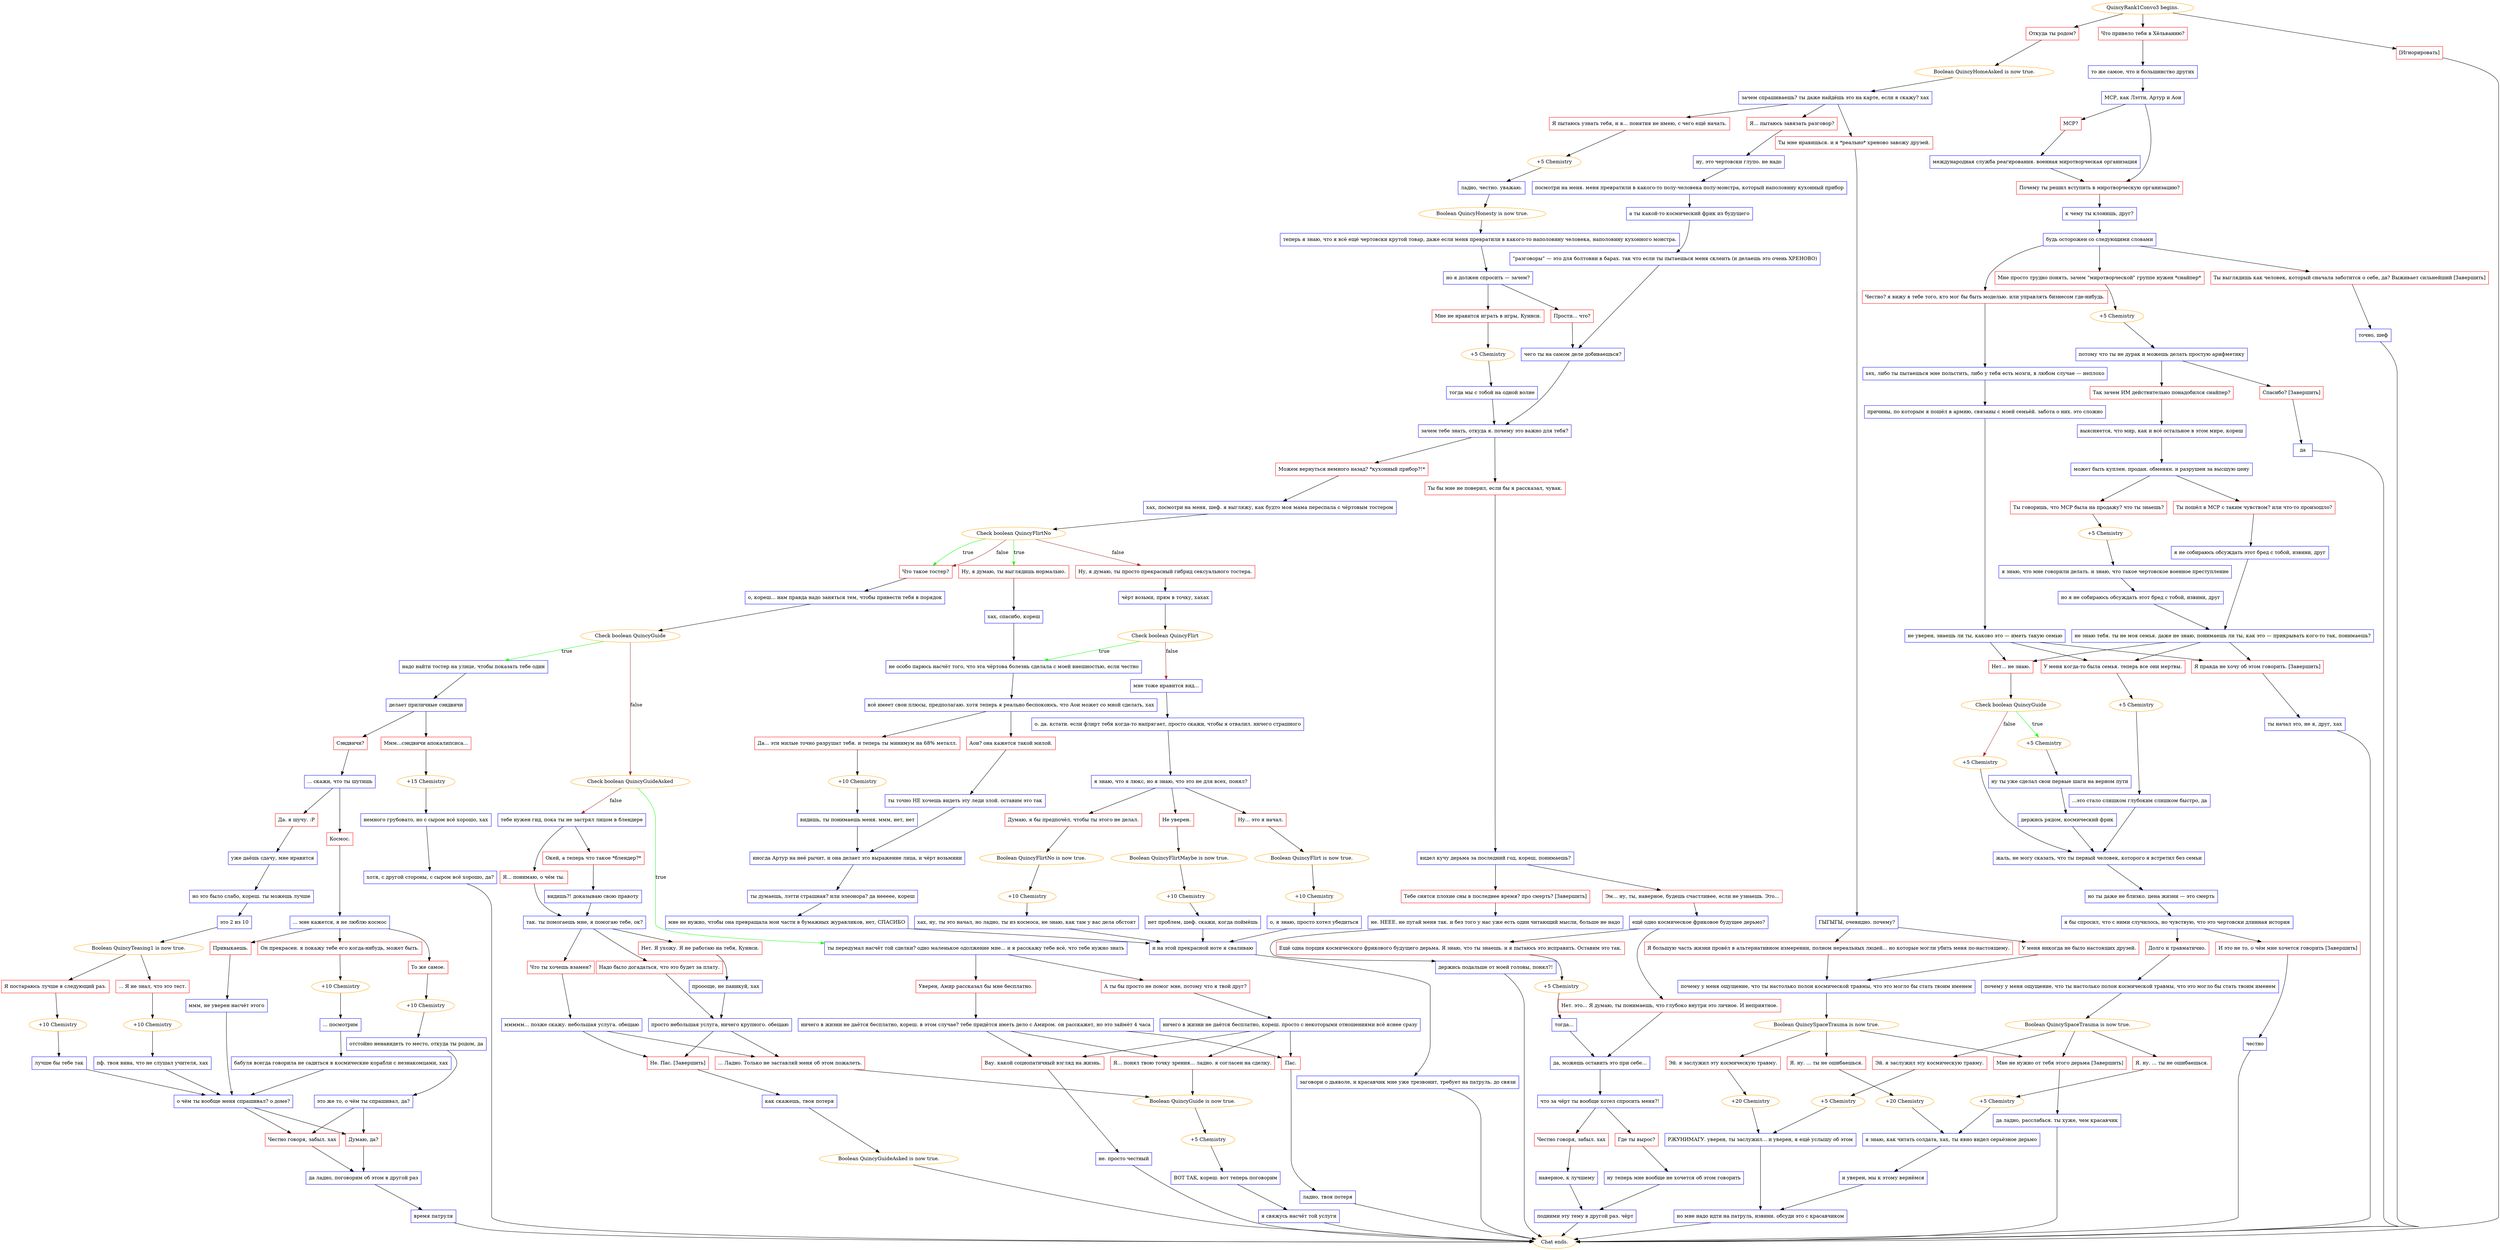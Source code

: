 digraph {
	"QuincyRank1Convo3 begins." [color=orange];
		"QuincyRank1Convo3 begins." -> j2458353111;
		"QuincyRank1Convo3 begins." -> j1086100161;
		"QuincyRank1Convo3 begins." -> j3456118237;
	j2458353111 [label="Откуда ты родом?",shape=box,color=red];
		j2458353111 -> j3575820889;
	j1086100161 [label="Что привело тебя в Хёльванию?",shape=box,color=red];
		j1086100161 -> j652581997;
	j3456118237 [label="[Игнорировать]",shape=box,color=red];
		j3456118237 -> "Chat ends.";
	j3575820889 [label="Boolean QuincyHomeAsked is now true.",color=orange];
		j3575820889 -> j17636965;
	j652581997 [label="то же самое, что и большинство других",shape=box,color=blue];
		j652581997 -> j4095515623;
	"Chat ends." [color=orange];
	j17636965 [label="зачем спрашиваешь? ты даже найдёшь это на карте, если я скажу? хах",shape=box,color=blue];
		j17636965 -> j2914545400;
		j17636965 -> j850569668;
		j17636965 -> j3682498716;
	j4095515623 [label="МСР, как Лэтти, Артур и Аои",shape=box,color=blue];
		j4095515623 -> j1368695618;
		j4095515623 -> j4283066956;
	j2914545400 [label="Я... пытаюсь завязать разговор?",shape=box,color=red];
		j2914545400 -> j1063962232;
	j850569668 [label="Я пытаюсь узнать тебя, и я... понятия не имею, с чего ещё начать.",shape=box,color=red];
		j850569668 -> j568219398;
	j3682498716 [label="Ты мне нравишься. и я *реально* хреново завожу друзей.",shape=box,color=red];
		j3682498716 -> j82475893;
	j1368695618 [label="Почему ты решил вступить в миротворческую организацию?",shape=box,color=red];
		j1368695618 -> j1752092896;
	j4283066956 [label="МСР?",shape=box,color=red];
		j4283066956 -> j3601168667;
	j1063962232 [label="ну, это чертовски глупо. не надо",shape=box,color=blue];
		j1063962232 -> j1282088486;
	j568219398 [label="+5 Chemistry",color=orange];
		j568219398 -> j866512050;
	j82475893 [label="ГЫГЫГЫ, очевидно. почему?",shape=box,color=blue];
		j82475893 -> j2853687509;
		j82475893 -> j1150880569;
	j1752092896 [label="к чему ты клонишь, друг?",shape=box,color=blue];
		j1752092896 -> j4047396741;
	j3601168667 [label="международная служба реагирования. военная миротворческая организация",shape=box,color=blue];
		j3601168667 -> j1368695618;
	j1282088486 [label="посмотри на меня. меня превратили в какого-то полу-человека полу-монстра, который наполовину кухонный прибор",shape=box,color=blue];
		j1282088486 -> j3598384225;
	j866512050 [label="ладно, честно. уважаю.",shape=box,color=blue];
		j866512050 -> j2600183698;
	j2853687509 [label="У меня никогда не было настоящих друзей.",shape=box,color=red];
		j2853687509 -> j814737143;
	j1150880569 [label="Я большую часть жизни провёл в альтернативном измерении, полном нереальных людей... но которые могли убить меня по-настоящему.",shape=box,color=red];
		j1150880569 -> j814737143;
	j4047396741 [label="будь осторожен со следующими словами",shape=box,color=blue];
		j4047396741 -> j1546958240;
		j4047396741 -> j3878314140;
		j4047396741 -> j1665251359;
	j3598384225 [label="а ты какой-то космический фрик из будущего",shape=box,color=blue];
		j3598384225 -> j443087979;
	j2600183698 [label="Boolean QuincyHonesty is now true.",color=orange];
		j2600183698 -> j1364754566;
	j814737143 [label="почему у меня ощущение, что ты настолько полон космической травмы, что это могло бы стать твоим именем",shape=box,color=blue];
		j814737143 -> j3679896852;
	j1546958240 [label="Честно? я вижу в тебе того, кто мог бы быть моделью. или управлять бизнесом где-нибудь.",shape=box,color=red];
		j1546958240 -> j3063155432;
	j3878314140 [label="Мне просто трудно понять, зачем \"миротворческой\" группе нужен *снайпер*",shape=box,color=red];
		j3878314140 -> j123763972;
	j1665251359 [label="Ты выглядишь как человек, который сначала заботится о себе, да? Выживает сильнейший [Завершить]",shape=box,color=red];
		j1665251359 -> j2996003019;
	j443087979 [label="\"разговоры\" — это для болтовни в барах. так что если ты пытаешься меня склеить (и делаешь это очень ХРЕНОВО)",shape=box,color=blue];
		j443087979 -> j3326085109;
	j1364754566 [label="теперь я знаю, что я всё ещё чертовски крутой товар, даже если меня превратили в какого-то наполовину человека, наполовину кухонного монстра.",shape=box,color=blue];
		j1364754566 -> j1080433123;
	j3679896852 [label="Boolean QuincySpaceTrauma is now true.",color=orange];
		j3679896852 -> j4186977588;
		j3679896852 -> j2327429354;
		j3679896852 -> j4053901553;
	j3063155432 [label="хех, либо ты пытаешься мне польстить, либо у тебя есть мозги, в любом случае — неплохо",shape=box,color=blue];
		j3063155432 -> j2404556744;
	j123763972 [label="+5 Chemistry",color=orange];
		j123763972 -> j421475182;
	j2996003019 [label="точно, шеф",shape=box,color=blue];
		j2996003019 -> "Chat ends.";
	j3326085109 [label="чего ты на самом деле добиваешься?",shape=box,color=blue];
		j3326085109 -> j3118761532;
	j1080433123 [label="но я должен спросить — зачем?",shape=box,color=blue];
		j1080433123 -> j2171108400;
		j1080433123 -> j71465263;
	j4186977588 [label="Я. ну. ... ты не ошибаешься.",shape=box,color=red];
		j4186977588 -> j440959271;
	j2327429354 [label="Эй. я заслужил эту космическую травму.",shape=box,color=red];
		j2327429354 -> j3350543132;
	j4053901553 [label="Мне не нужно от тебя этого дерьма [Завершить]",shape=box,color=red];
		j4053901553 -> j2585301865;
	j2404556744 [label="причины, по которым я пошёл в армию, связаны с моей семьёй. забота о них. это сложно",shape=box,color=blue];
		j2404556744 -> j3911929372;
	j421475182 [label="потому что ты не дурак и можешь делать простую арифметику",shape=box,color=blue];
		j421475182 -> j2184829885;
		j421475182 -> j3373650585;
	j3118761532 [label="зачем тебе знать, откуда я. почему это важно для тебя?",shape=box,color=blue];
		j3118761532 -> j3700721293;
		j3118761532 -> j2301200502;
	j2171108400 [label="Мне не нравится играть в игры, Куинси.",shape=box,color=red];
		j2171108400 -> j1183394207;
	j71465263 [label="Прости... что?",shape=box,color=red];
		j71465263 -> j3326085109;
	j440959271 [label="+20 Chemistry",color=orange];
		j440959271 -> j3804828158;
	j3350543132 [label="+20 Chemistry",color=orange];
		j3350543132 -> j2407210381;
	j2585301865 [label="да ладно, расслабься. ты хуже, чем красавчик",shape=box,color=blue];
		j2585301865 -> "Chat ends.";
	j3911929372 [label="не уверен, знаешь ли ты, каково это — иметь такую семью",shape=box,color=blue];
		j3911929372 -> j2023310633;
		j3911929372 -> j2244597825;
		j3911929372 -> j2611463916;
	j2184829885 [label="Так зачем ИМ действительно понадобился снайпер?",shape=box,color=red];
		j2184829885 -> j3503930806;
	j3373650585 [label="Спасибо? [Завершить]",shape=box,color=red];
		j3373650585 -> j3221678988;
	j3700721293 [label="Можем вернуться немного назад? *кухонный прибор?!*",shape=box,color=red];
		j3700721293 -> j1981788015;
	j2301200502 [label="Ты бы мне не поверил, если бы я рассказал, чувак.",shape=box,color=red];
		j2301200502 -> j1526882920;
	j1183394207 [label="+5 Chemistry",color=orange];
		j1183394207 -> j1466316009;
	j3804828158 [label="я знаю, как читать солдата, хах, ты явно видел серьёзное дерьмо",shape=box,color=blue];
		j3804828158 -> j1626145248;
	j2407210381 [label="РЖУНИМАГУ. уверен, ты заслужил... и уверен, я ещё услышу об этом",shape=box,color=blue];
		j2407210381 -> j2963578995;
	j2023310633 [label="Я правда не хочу об этом говорить. [Завершить]",shape=box,color=red];
		j2023310633 -> j1629349931;
	j2244597825 [label="Нет... не знаю.",shape=box,color=red];
		j2244597825 -> j3586363487;
	j2611463916 [label="У меня когда-то была семья. теперь все они мертвы.",shape=box,color=red];
		j2611463916 -> j809166413;
	j3503930806 [label="выясняется, что мир, как и всё остальное в этом мире, кореш",shape=box,color=blue];
		j3503930806 -> j2870357547;
	j3221678988 [label="да",shape=box,color=blue];
		j3221678988 -> "Chat ends.";
	j1981788015 [label="хах, посмотри на меня, шеф. я выгляжу, как будто моя мама переспала с чёртовым тостером",shape=box,color=blue];
		j1981788015 -> j3131963049;
	j1526882920 [label="видел кучу дерьма за последний год, кореш, понимаешь?",shape=box,color=blue];
		j1526882920 -> j1684005457;
		j1526882920 -> j2340199092;
	j1466316009 [label="тогда мы с тобой на одной волне",shape=box,color=blue];
		j1466316009 -> j3118761532;
	j1626145248 [label="и уверен, мы к этому вернёмся",shape=box,color=blue];
		j1626145248 -> j2963578995;
	j2963578995 [label="но мне надо идти на патруль, извини. обсуди это с красавчиком",shape=box,color=blue];
		j2963578995 -> "Chat ends.";
	j1629349931 [label="ты начал это, не я, друг, хах",shape=box,color=blue];
		j1629349931 -> "Chat ends.";
	j3586363487 [label="Check boolean QuincyGuide",color=orange];
		j3586363487 -> j680594698 [label=true,color=green];
		j3586363487 -> j3699195138 [label=false,color=brown];
	j809166413 [label="+5 Chemistry",color=orange];
		j809166413 -> j1023412226;
	j2870357547 [label="может быть куплен. продан. обменян. и разрушен за высшую цену",shape=box,color=blue];
		j2870357547 -> j2229043174;
		j2870357547 -> j3603303142;
	j3131963049 [label="Check boolean QuincyFlirtNo",color=orange];
		j3131963049 -> j1361618476 [label=true,color=green];
		j3131963049 -> j2490402735 [label=true,color=green];
		j3131963049 -> j3373108256 [label=false,color=brown];
		j3131963049 -> j1361618476 [label=false,color=brown];
	j1684005457 [label="Тебе снятся плохие сны в последнее время? про смерть? [Завершить]",shape=box,color=red];
		j1684005457 -> j4185509664;
	j2340199092 [label="Эм... ну, ты, наверное, будешь счастливее, если не узнаешь. Это...",shape=box,color=red];
		j2340199092 -> j2166859592;
	j680594698 [label="+5 Chemistry",color=orange];
		j680594698 -> j2217222197;
	j3699195138 [label="+5 Chemistry",color=orange];
		j3699195138 -> j453248603;
	j1023412226 [label="...это стало слишком глубоким слишком быстро, да",shape=box,color=blue];
		j1023412226 -> j453248603;
	j2229043174 [label="Ты говоришь, что МСР была на продажу? что ты знаешь?",shape=box,color=red];
		j2229043174 -> j995093809;
	j3603303142 [label="Ты пошёл в МСР с таким чувством? или что-то произошло?",shape=box,color=red];
		j3603303142 -> j1446408716;
	j1361618476 [label="Что такое тостер?",shape=box,color=red];
		j1361618476 -> j3899818090;
	j2490402735 [label="Ну, я думаю, ты выглядишь нормально.",shape=box,color=red];
		j2490402735 -> j1354412452;
	j3373108256 [label="Ну, я думаю, ты просто прекрасный гибрид сексуального тостера.",shape=box,color=red];
		j3373108256 -> j1344719507;
	j4185509664 [label="не. НЕЕЕ. не пугай меня так. и без того у нас уже есть один читающий мысли, больше не надо",shape=box,color=blue];
		j4185509664 -> j3716837056;
	j2166859592 [label="ещё одно космическое фриковое будущее дерьмо?",shape=box,color=blue];
		j2166859592 -> j3758143791;
		j2166859592 -> j2898679450;
	j2217222197 [label="ну ты уже сделал свои первые шаги на верном пути",shape=box,color=blue];
		j2217222197 -> j46016527;
	j453248603 [label="жаль, не могу сказать, что ты первый человек, которого я встретил без семьи",shape=box,color=blue];
		j453248603 -> j861354432;
	j995093809 [label="+5 Chemistry",color=orange];
		j995093809 -> j3655249585;
	j1446408716 [label="я не собираюсь обсуждать этот бред с тобой, извини, друг",shape=box,color=blue];
		j1446408716 -> j939009379;
	j3899818090 [label="о, кореш... нам правда надо заняться тем, чтобы привести тебя в порядок",shape=box,color=blue];
		j3899818090 -> j4014483949;
	j1354412452 [label="хах, спасибо, кореш",shape=box,color=blue];
		j1354412452 -> j2261981636;
	j1344719507 [label="чёрт возьми, прям в точку, хахах",shape=box,color=blue];
		j1344719507 -> j1762568003;
	j3716837056 [label="держись подальше от моей головы, понял?!",shape=box,color=blue];
		j3716837056 -> "Chat ends.";
	j3758143791 [label="Нет. это... Я думаю, ты понимаешь, что глубоко внутри это личное. И неприятное.",shape=box,color=red];
		j3758143791 -> j38299010;
	j2898679450 [label="Ещё одна порция космического фрикового будущего дерьма. Я знаю, что ты знаешь. и я пытаюсь это исправить. Оставим это так.",shape=box,color=red];
		j2898679450 -> j2452558793;
	j46016527 [label="держись рядом, космический фрик",shape=box,color=blue];
		j46016527 -> j453248603;
	j861354432 [label="но ты даже не близко. цена жизни — это смерть",shape=box,color=blue];
		j861354432 -> j407374080;
	j3655249585 [label="я знаю, что мне говорили делать. и знаю, что такое чертовское военное преступление",shape=box,color=blue];
		j3655249585 -> j4155050654;
	j939009379 [label="не знаю тебя. ты не моя семья. даже не знаю, понимаешь ли ты, как это — прикрывать кого-то так, понимаешь?",shape=box,color=blue];
		j939009379 -> j2023310633;
		j939009379 -> j2244597825;
		j939009379 -> j2611463916;
	j4014483949 [label="Check boolean QuincyGuide",color=orange];
		j4014483949 -> j1183634329 [label=true,color=green];
		j4014483949 -> j1031253303 [label=false,color=brown];
	j2261981636 [label="не особо парюсь насчёт того, что эта чёртова болезнь сделала с моей внешностью, если честно",shape=box,color=blue];
		j2261981636 -> j924382240;
	j1762568003 [label="Check boolean QuincyFlirt",color=orange];
		j1762568003 -> j2261981636 [label=true,color=green];
		j1762568003 -> j782054675 [label=false,color=brown];
	j38299010 [label="да, можешь оставить это при себе...",shape=box,color=blue];
		j38299010 -> j476131758;
	j2452558793 [label="+5 Chemistry",color=orange];
		j2452558793 -> j215867043;
	j407374080 [label="я бы спросил, что с ними случилось, но чувствую, что это чертовски длинная история",shape=box,color=blue];
		j407374080 -> j2512435210;
		j407374080 -> j635048188;
	j4155050654 [label="но я не собираюсь обсуждать этот бред с тобой, извини, друг",shape=box,color=blue];
		j4155050654 -> j939009379;
	j1183634329 [label="надо найти тостер на улице, чтобы показать тебе один",shape=box,color=blue];
		j1183634329 -> j2210282534;
	j1031253303 [label="Check boolean QuincyGuideAsked",color=orange];
		j1031253303 -> j1290351661 [label=true,color=green];
		j1031253303 -> j1501917197 [label=false,color=brown];
	j924382240 [label="всё имеет свои плюсы, предполагаю. хотя теперь я реально беспокоюсь, что Аои может со мной сделать, хах",shape=box,color=blue];
		j924382240 -> j3349207128;
		j924382240 -> j868189988;
	j782054675 [label="мне тоже нравится вид...",shape=box,color=blue];
		j782054675 -> j3306462604;
	j476131758 [label="что за чёрт ты вообще хотел спросить меня?!",shape=box,color=blue];
		j476131758 -> j2338490960;
		j476131758 -> j2813641670;
	j215867043 [label="тогда...",shape=box,color=blue];
		j215867043 -> j38299010;
	j2512435210 [label="Долго и травматично.",shape=box,color=red];
		j2512435210 -> j3828107541;
	j635048188 [label="И это не то, о чём мне хочется говорить [Завершить]",shape=box,color=red];
		j635048188 -> j1663599468;
	j2210282534 [label="делает приличные сэндвичи",shape=box,color=blue];
		j2210282534 -> j2282700945;
		j2210282534 -> j2374969947;
	j1290351661 [label="ты передумал насчёт той сделки? одно маленькое одолжение мне... и я расскажу тебе всё, что тебе нужно знать",shape=box,color=blue];
		j1290351661 -> j917826823;
		j1290351661 -> j3127370577;
	j1501917197 [label="тебе нужен гид, пока ты не застрял лицом в блендере",shape=box,color=blue];
		j1501917197 -> j2652875356;
		j1501917197 -> j1765082624;
	j3349207128 [label="Аои? она кажется такой милой.",shape=box,color=red];
		j3349207128 -> j2207479999;
	j868189988 [label="Да... эти милые точно разрушат тебя. и теперь ты минимум на 68% металл.",shape=box,color=red];
		j868189988 -> j2561157310;
	j3306462604 [label="о. да. кстати. если флирт тебя когда-то напрягает, просто скажи, чтобы я отвалил. ничего страшного",shape=box,color=blue];
		j3306462604 -> j899596193;
	j2338490960 [label="Где ты вырос?",shape=box,color=red];
		j2338490960 -> j917312372;
	j2813641670 [label="Честно говоря, забыл. хах",shape=box,color=red];
		j2813641670 -> j3843955749;
	j3828107541 [label="почему у меня ощущение, что ты настолько полон космической травмы, что это могло бы стать твоим именем",shape=box,color=blue];
		j3828107541 -> j2966422384;
	j1663599468 [label="честно",shape=box,color=blue];
		j1663599468 -> "Chat ends.";
	j2282700945 [label="Ммм...сэндвичи апокалипсиса...",shape=box,color=red];
		j2282700945 -> j4238164494;
	j2374969947 [label="Сэндвичи?",shape=box,color=red];
		j2374969947 -> j876679808;
	j917826823 [label="Уверен, Амир рассказал бы мне бесплатно.",shape=box,color=red];
		j917826823 -> j502897678;
	j3127370577 [label="А ты бы просто не помог мне, потому что я твой друг?",shape=box,color=red];
		j3127370577 -> j1535298372;
	j2652875356 [label="Окей, а теперь что такое *блендер?*",shape=box,color=red];
		j2652875356 -> j79135402;
	j1765082624 [label="Я... понимаю, о чём ты.",shape=box,color=red];
		j1765082624 -> j492653806;
	j2207479999 [label="ты точно НЕ хочешь видеть эту леди злой. оставим это так",shape=box,color=blue];
		j2207479999 -> j242737247;
	j2561157310 [label="+10 Chemistry",color=orange];
		j2561157310 -> j1006226285;
	j899596193 [label="я знаю, что я люкс, но я знаю, что это не для всех, понял?",shape=box,color=blue];
		j899596193 -> j2279129407;
		j899596193 -> j1745520607;
		j899596193 -> j3627032743;
	j917312372 [label="ну теперь мне вообще не хочется об этом говорить",shape=box,color=blue];
		j917312372 -> j3804048733;
	j3843955749 [label="наверное, к лучшему",shape=box,color=blue];
		j3843955749 -> j3804048733;
	j2966422384 [label="Boolean QuincySpaceTrauma is now true.",color=orange];
		j2966422384 -> j3655895934;
		j2966422384 -> j1919419657;
		j2966422384 -> j4053901553;
	j4238164494 [label="+15 Chemistry",color=orange];
		j4238164494 -> j1564367656;
	j876679808 [label="... скажи, что ты шутишь",shape=box,color=blue];
		j876679808 -> j2058213623;
		j876679808 -> j1447162042;
	j502897678 [label="ничего в жизни не даётся бесплатно, кореш. в этом случае? тебе придётся иметь дело с Амиром. он расскажет, но это займёт 4 часа",shape=box,color=blue];
		j502897678 -> j255593078;
		j502897678 -> j2676005955;
		j502897678 -> j640640704;
	j1535298372 [label="ничего в жизни не даётся бесплатно, кореш. просто с некоторыми отношениями всё яснее сразу",shape=box,color=blue];
		j1535298372 -> j255593078;
		j1535298372 -> j2676005955;
		j1535298372 -> j640640704;
	j79135402 [label="видишь?! доказываю свою правоту",shape=box,color=blue];
		j79135402 -> j492653806;
	j492653806 [label="так. ты помогаешь мне, я помогаю тебе, ок?",shape=box,color=blue];
		j492653806 -> j91892205;
		j492653806 -> j2690396345;
		j492653806 -> j1510425742;
	j242737247 [label="иногда Артур на неё рычит, и она делает это выражение лица, и чёрт возьмиии",shape=box,color=blue];
		j242737247 -> j2423285437;
	j1006226285 [label="видишь, ты понимаешь меня. ммм, нет, нет",shape=box,color=blue];
		j1006226285 -> j242737247;
	j2279129407 [label="Не уверен.",shape=box,color=red];
		j2279129407 -> j412316588;
	j1745520607 [label="Ну... это я начал.",shape=box,color=red];
		j1745520607 -> j48837036;
	j3627032743 [label="Думаю, я бы предпочёл, чтобы ты этого не делал.",shape=box,color=red];
		j3627032743 -> j1733907794;
	j3804048733 [label="подними эту тему в другой раз. чёрт",shape=box,color=blue];
		j3804048733 -> "Chat ends.";
	j3655895934 [label="Я. ну. ... ты не ошибаешься.",shape=box,color=red];
		j3655895934 -> j260536146;
	j1919419657 [label="Эй. я заслужил эту космическую травму.",shape=box,color=red];
		j1919419657 -> j4129092410;
	j1564367656 [label="немного грубовато, но с сыром всё хорошо, хах",shape=box,color=blue];
		j1564367656 -> j682811993;
	j2058213623 [label="Да. я шучу. :P",shape=box,color=red];
		j2058213623 -> j216247766;
	j1447162042 [label="Космос.",shape=box,color=red];
		j1447162042 -> j1902216524;
	j255593078 [label="Я... понял твою точку зрения... ладно. я согласен на сделку.",shape=box,color=red];
		j255593078 -> j803445914;
	j2676005955 [label="Вау. какой социопатичный взгляд на жизнь.",shape=box,color=red];
		j2676005955 -> j493392525;
	j640640704 [label="Пас.",shape=box,color=red];
		j640640704 -> j3026967242;
	j91892205 [label="Что ты хочешь взамен?",shape=box,color=red];
		j91892205 -> j2371144479;
	j2690396345 [label="Надо было догадаться, что это будет за плату.",shape=box,color=red];
		j2690396345 -> j3699111917;
	j1510425742 [label="Нет. Я ухожу. Я не работаю на тебя, Куинси.",shape=box,color=red];
		j1510425742 -> j232408476;
	j2423285437 [label="ты думаешь, лэтти страшная? или элеонора? да неееее, кореш",shape=box,color=blue];
		j2423285437 -> j106369144;
	j412316588 [label="Boolean QuincyFlirtMaybe is now true.",color=orange];
		j412316588 -> j2170876434;
	j48837036 [label="Boolean QuincyFlirt is now true.",color=orange];
		j48837036 -> j2161935458;
	j1733907794 [label="Boolean QuincyFlirtNo is now true.",color=orange];
		j1733907794 -> j3145138639;
	j260536146 [label="+5 Chemistry",color=orange];
		j260536146 -> j3804828158;
	j4129092410 [label="+5 Chemistry",color=orange];
		j4129092410 -> j2407210381;
	j682811993 [label="хотя, с другой стороны, с сыром всё хорошо, да?",shape=box,color=blue];
		j682811993 -> "Chat ends.";
	j216247766 [label="уже даёшь сдачу, мне нравится",shape=box,color=blue];
		j216247766 -> j3354845354;
	j1902216524 [label="... мне кажется, я не люблю космос",shape=box,color=blue];
		j1902216524 -> j2645880697;
		j1902216524 -> j3784681436;
		j1902216524 -> j4252420122;
	j803445914 [label="Boolean QuincyGuide is now true.",color=orange];
		j803445914 -> j1864189779;
	j493392525 [label="не. просто честный",shape=box,color=blue];
		j493392525 -> "Chat ends.";
	j3026967242 [label="ладно, твоя потеря",shape=box,color=blue];
		j3026967242 -> "Chat ends.";
	j2371144479 [label="ммммм... позже скажу. небольшая услуга. обещаю",shape=box,color=blue];
		j2371144479 -> j253133875;
		j2371144479 -> j2778201330;
	j3699111917 [label="просто небольшая услуга, ничего крупного. обещаю",shape=box,color=blue];
		j3699111917 -> j253133875;
		j3699111917 -> j2778201330;
	j232408476 [label="проооще, не паникуй, хах",shape=box,color=blue];
		j232408476 -> j3699111917;
	j106369144 [label="мне не нужно, чтобы она превращала мои части в бумажных журавликов, нет, СПАСИБО",shape=box,color=blue];
		j106369144 -> j2526250934;
	j2170876434 [label="+10 Chemistry",color=orange];
		j2170876434 -> j4273644995;
	j2161935458 [label="+10 Chemistry",color=orange];
		j2161935458 -> j1448227979;
	j3145138639 [label="+10 Chemistry",color=orange];
		j3145138639 -> j829069368;
	j3354845354 [label="но это было слабо, кореш. ты можешь лучше",shape=box,color=blue];
		j3354845354 -> j2785947094;
	j2645880697 [label="То же самое.",shape=box,color=red];
		j2645880697 -> j1640983072;
	j3784681436 [label="Привыкаешь.",shape=box,color=red];
		j3784681436 -> j2045172757;
	j4252420122 [label="Он прекрасен. я покажу тебе его когда-нибудь, может быть.",shape=box,color=red];
		j4252420122 -> j3058600717;
	j1864189779 [label="+5 Chemistry",color=orange];
		j1864189779 -> j1837758466;
	j253133875 [label="... Ладно. Только не заставляй меня об этом пожалеть.",shape=box,color=red];
		j253133875 -> j803445914;
	j2778201330 [label="Не. Пас. [Завершить]",shape=box,color=red];
		j2778201330 -> j2356072769;
	j2526250934 [label="и на этой прекрасной ноте я сваливаю",shape=box,color=blue];
		j2526250934 -> j3470784108;
	j4273644995 [label="нет проблем, шеф. скажи, когда поймёшь",shape=box,color=blue];
		j4273644995 -> j2526250934;
	j1448227979 [label="о, я знаю, просто хотел убедиться",shape=box,color=blue];
		j1448227979 -> j2526250934;
	j829069368 [label="хах, ну, ты это начал, но ладно, ты из космоса, не знаю, как там у вас дела обстоят",shape=box,color=blue];
		j829069368 -> j2526250934;
	j2785947094 [label="это 2 из 10",shape=box,color=blue];
		j2785947094 -> j3740468514;
	j1640983072 [label="+10 Chemistry",color=orange];
		j1640983072 -> j705381933;
	j2045172757 [label="ммм, не уверен насчёт этого",shape=box,color=blue];
		j2045172757 -> j4180790028;
	j3058600717 [label="+10 Chemistry",color=orange];
		j3058600717 -> j1082691185;
	j1837758466 [label="ВОТ ТАК, кореш. вот теперь поговорим",shape=box,color=blue];
		j1837758466 -> j2262333162;
	j2356072769 [label="как скажешь, твоя потеря",shape=box,color=blue];
		j2356072769 -> j4247241603;
	j3470784108 [label="заговори о дьяволе, и красавчик мне уже трезвонит, требует на патруль. до связи",shape=box,color=blue];
		j3470784108 -> "Chat ends.";
	j3740468514 [label="Boolean QuincyTeasing1 is now true.",color=orange];
		j3740468514 -> j168154427;
		j3740468514 -> j1889622725;
	j705381933 [label="отстойно ненавидеть то место, откуда ты родом, да",shape=box,color=blue];
		j705381933 -> j565651140;
	j4180790028 [label="о чём ты вообще меня спрашивал? о доме?",shape=box,color=blue];
		j4180790028 -> j4124546274;
		j4180790028 -> j1882612824;
	j1082691185 [label="... посмотрим",shape=box,color=blue];
		j1082691185 -> j1760872577;
	j2262333162 [label="я свяжусь насчёт той услуги",shape=box,color=blue];
		j2262333162 -> "Chat ends.";
	j4247241603 [label="Boolean QuincyGuideAsked is now true.",color=orange];
		j4247241603 -> "Chat ends.";
	j168154427 [label="Я постараюсь лучше в следующий раз.",shape=box,color=red];
		j168154427 -> j273292236;
	j1889622725 [label="... Я не знал, что это тест.",shape=box,color=red];
		j1889622725 -> j1833285146;
	j565651140 [label="это же то, о чём ты спрашивал, да?",shape=box,color=blue];
		j565651140 -> j4124546274;
		j565651140 -> j1882612824;
	j4124546274 [label="Думаю, да?",shape=box,color=red];
		j4124546274 -> j973365704;
	j1882612824 [label="Честно говоря, забыл. хах",shape=box,color=red];
		j1882612824 -> j973365704;
	j1760872577 [label="бабуля всегда говорила не садиться в космические корабли с незнакомцами, хах",shape=box,color=blue];
		j1760872577 -> j4180790028;
	j273292236 [label="+10 Chemistry",color=orange];
		j273292236 -> j878246714;
	j1833285146 [label="+10 Chemistry",color=orange];
		j1833285146 -> j253572483;
	j973365704 [label="да ладно, поговорим об этом в другой раз",shape=box,color=blue];
		j973365704 -> j334687403;
	j878246714 [label="лучше бы тебе так",shape=box,color=blue];
		j878246714 -> j4180790028;
	j253572483 [label="пф. твоя вина, что не слушал учителя, хах",shape=box,color=blue];
		j253572483 -> j4180790028;
	j334687403 [label="время патруля",shape=box,color=blue];
		j334687403 -> "Chat ends.";
}